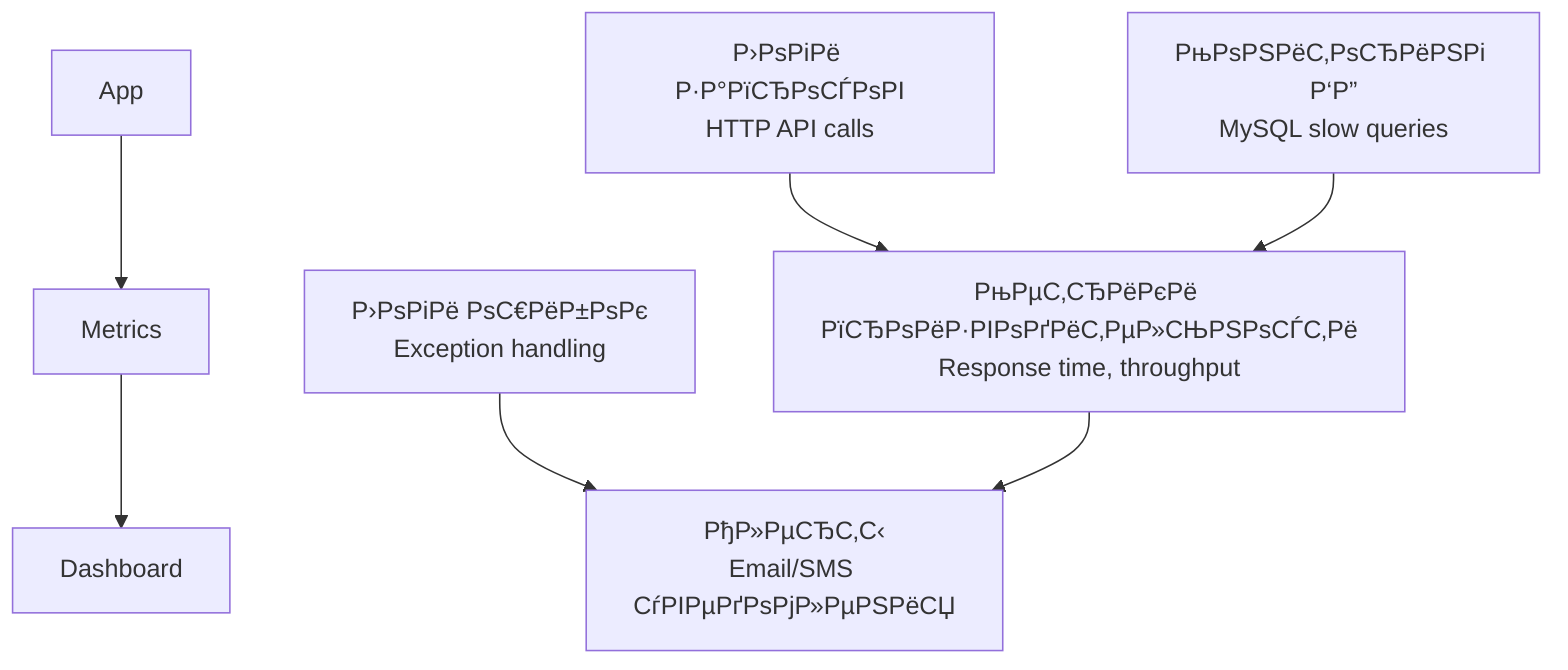 ﻿flowchart TD
  App --> Metrics
  Metrics --> Dashboard

  A["Р›РѕРіРё Р·Р°РїСЂРѕСЃРѕРІ\nHTTP API calls"]
  B["Р›РѕРіРё РѕС€РёР±РѕРє\nException handling"]
  C["РњРѕРЅРёС‚РѕСЂРёРЅРі Р‘Р”\nMySQL slow queries"]
  D["РњРµС‚СЂРёРєРё РїСЂРѕРёР·РІРѕРґРёС‚РµР»СЊРЅРѕСЃС‚Рё\nResponse time, throughput"]
  E["РђР»РµСЂС‚С‹\nEmail/SMS СѓРІРµРґРѕРјР»РµРЅРёСЏ"]
  A --> D
  B --> E
  C --> D
  D --> E